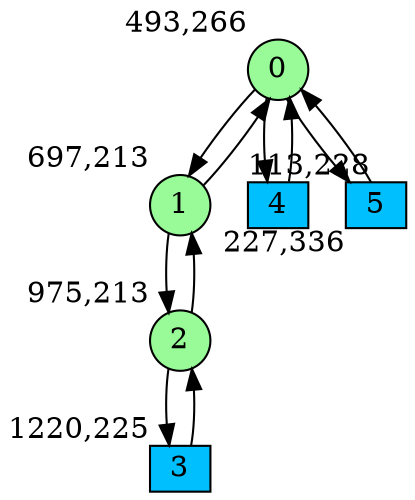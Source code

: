 digraph G {
graph [bgcolor=white]
node [shape=circle, style = filled, fillcolor=white,fixedsize=true, width=0.4, height=0.3 ]
0[xlabel="493,266", pos = "5.9375,1.09375!", fillcolor=palegreen ];
1[xlabel="697,213", pos = "9.125,1.92188!", fillcolor=palegreen ];
2[xlabel="975,213", pos = "13.4688,1.92188!", fillcolor=palegreen ];
3[xlabel="1220,225", pos = "17.2969,1.73438!", fillcolor=deepskyblue, shape=box ];
4[xlabel="113,228", pos = "0,1.6875!", fillcolor=deepskyblue, shape=box ];
5[xlabel="227,336", pos = "1.78125,0!", fillcolor=deepskyblue, shape=box ];
0->1 ;
0->4 ;
0->5 ;
1->0 ;
1->2 ;
2->1 ;
2->3 ;
3->2 ;
4->0 ;
5->0 ;
}
